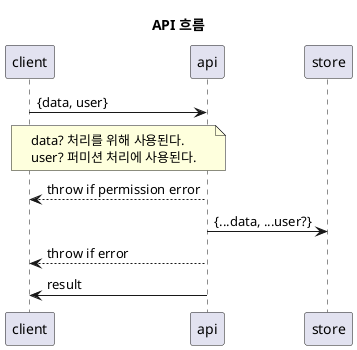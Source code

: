 @startuml
title API 흐름

client -> api : {data, user}
note over client, api : data? 처리를 위해 사용된다.\nuser? 퍼미션 처리에 사용된다.
client <-- api : throw if permission error
api -> store : {...data, ...user?}
client <-- api : throw if error
client <- api : result
@enduml
